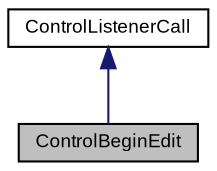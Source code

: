 digraph "ControlBeginEdit"
{
  bgcolor="transparent";
  edge [fontname="Arial",fontsize="9",labelfontname="Arial",labelfontsize="9"];
  node [fontname="Arial",fontsize="9",shape=record];
  Node1 [label="ControlBeginEdit",height=0.2,width=0.4,color="black", fillcolor="grey75", style="filled" fontcolor="black"];
  Node2 -> Node1 [dir="back",color="midnightblue",fontsize="9",style="solid",fontname="Arial"];
  Node2 [label="ControlListenerCall",height=0.2,width=0.4,color="black",URL="$struct_v_s_t_g_u_i_1_1_c_control_private_1_1_control_listener_call.html"];
}
